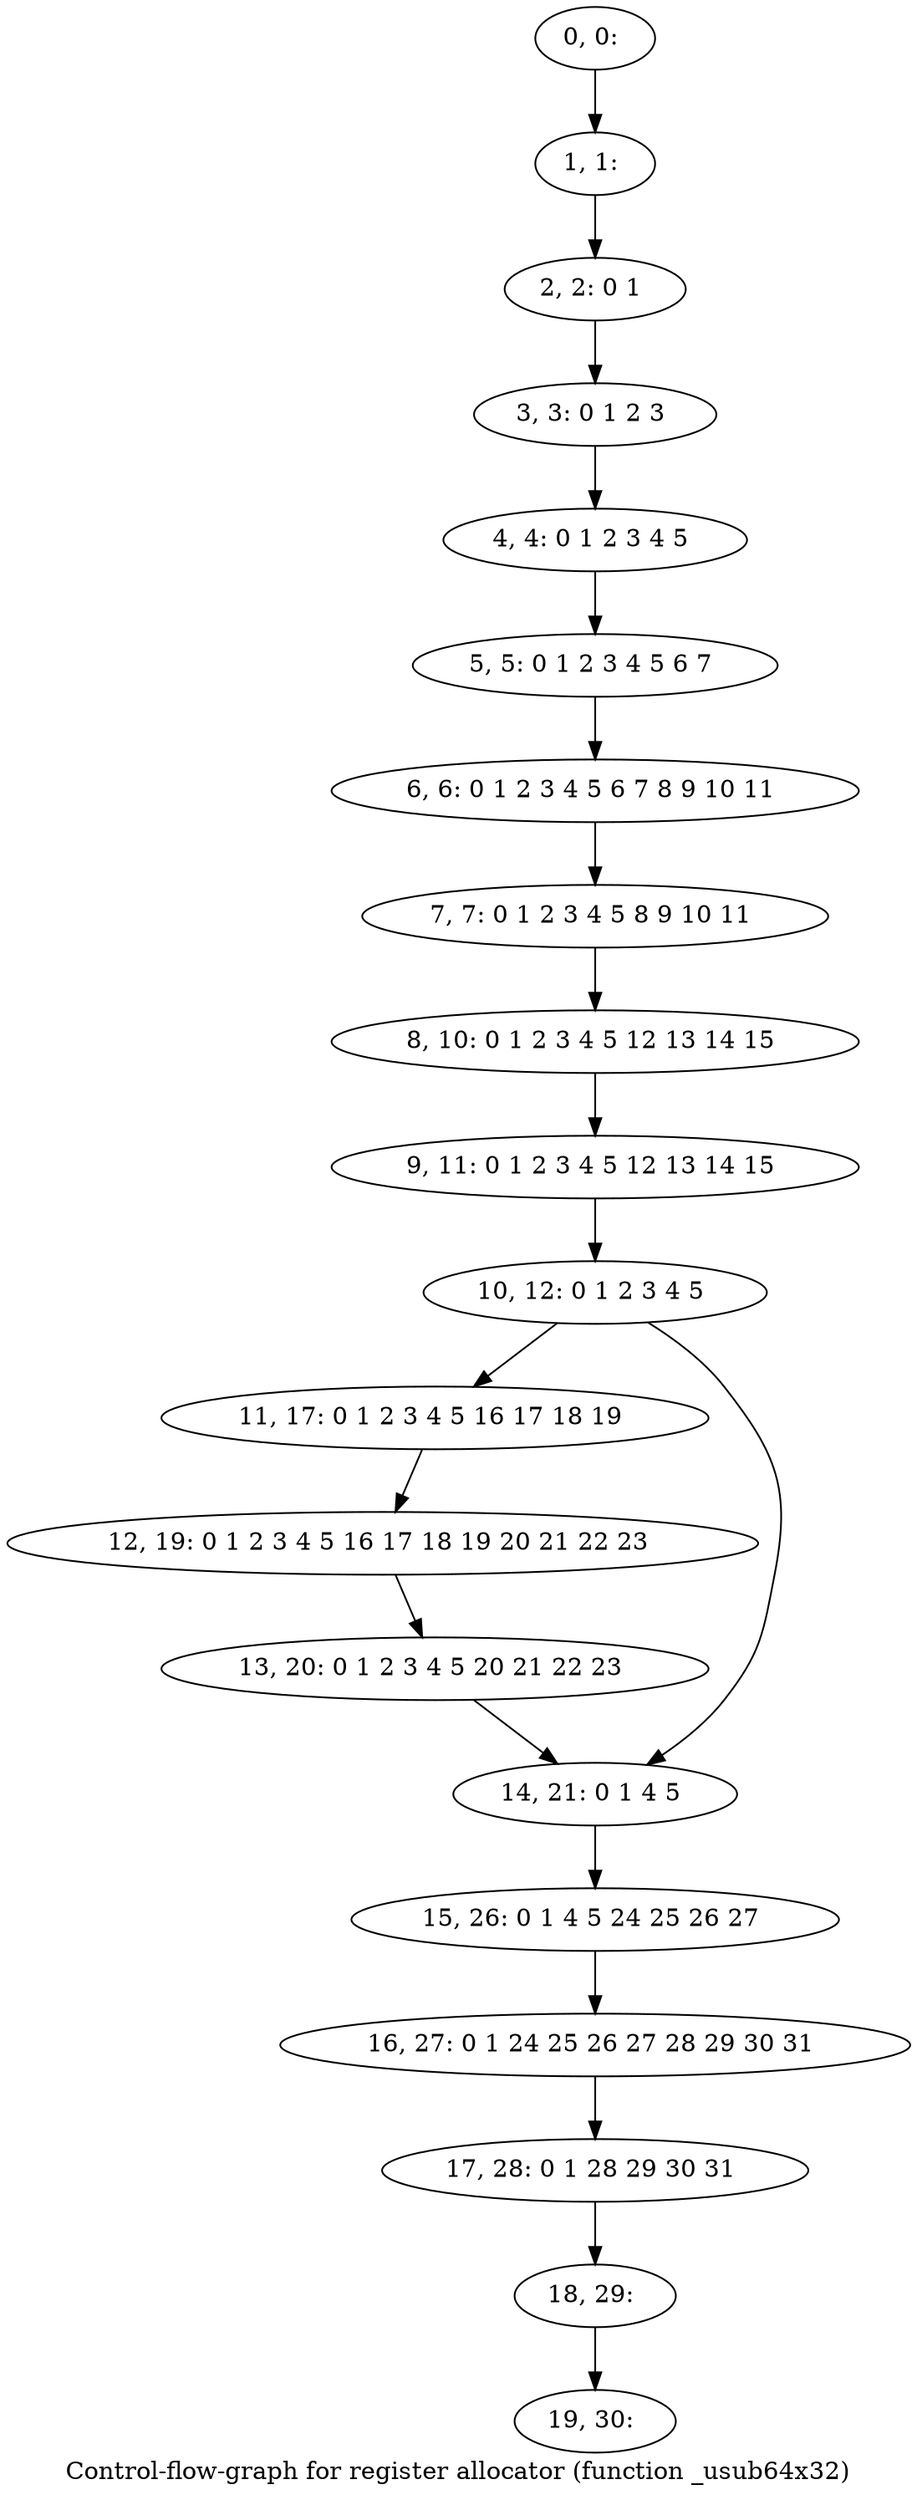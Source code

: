 digraph G {
graph [label="Control-flow-graph for register allocator (function _usub64x32)"]
0[label="0, 0: "];
1[label="1, 1: "];
2[label="2, 2: 0 1 "];
3[label="3, 3: 0 1 2 3 "];
4[label="4, 4: 0 1 2 3 4 5 "];
5[label="5, 5: 0 1 2 3 4 5 6 7 "];
6[label="6, 6: 0 1 2 3 4 5 6 7 8 9 10 11 "];
7[label="7, 7: 0 1 2 3 4 5 8 9 10 11 "];
8[label="8, 10: 0 1 2 3 4 5 12 13 14 15 "];
9[label="9, 11: 0 1 2 3 4 5 12 13 14 15 "];
10[label="10, 12: 0 1 2 3 4 5 "];
11[label="11, 17: 0 1 2 3 4 5 16 17 18 19 "];
12[label="12, 19: 0 1 2 3 4 5 16 17 18 19 20 21 22 23 "];
13[label="13, 20: 0 1 2 3 4 5 20 21 22 23 "];
14[label="14, 21: 0 1 4 5 "];
15[label="15, 26: 0 1 4 5 24 25 26 27 "];
16[label="16, 27: 0 1 24 25 26 27 28 29 30 31 "];
17[label="17, 28: 0 1 28 29 30 31 "];
18[label="18, 29: "];
19[label="19, 30: "];
0->1 ;
1->2 ;
2->3 ;
3->4 ;
4->5 ;
5->6 ;
6->7 ;
7->8 ;
8->9 ;
9->10 ;
10->11 ;
10->14 ;
11->12 ;
12->13 ;
13->14 ;
14->15 ;
15->16 ;
16->17 ;
17->18 ;
18->19 ;
}
